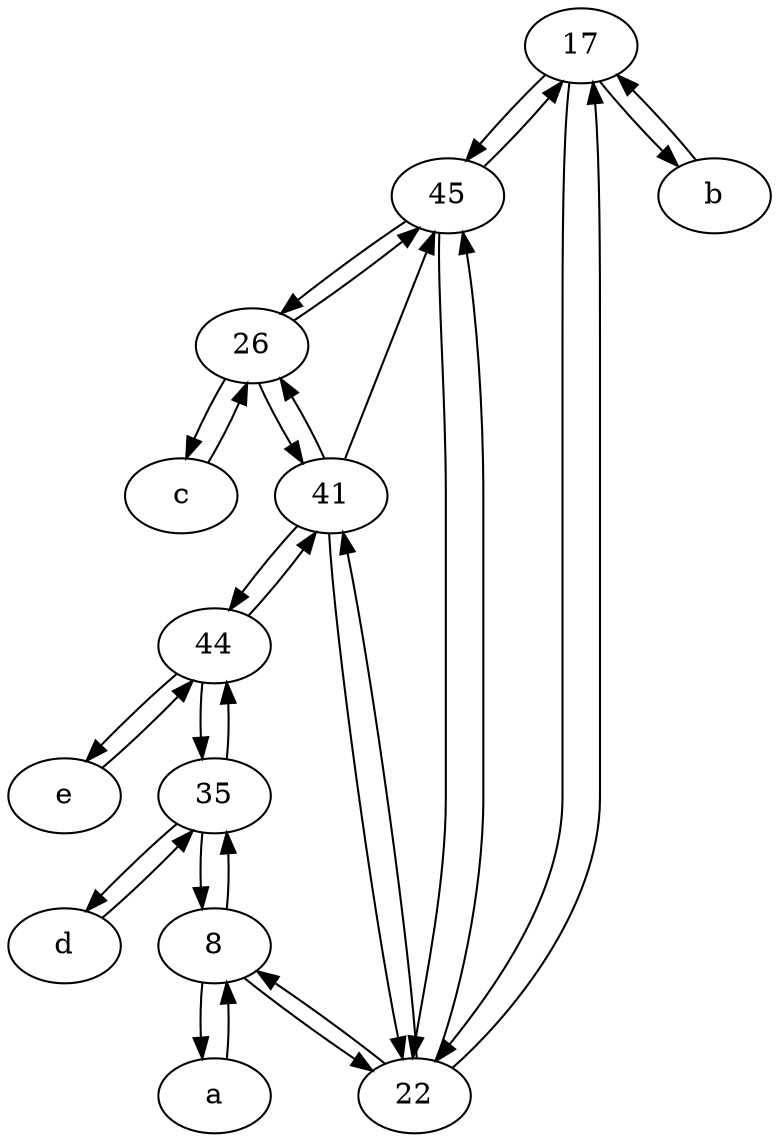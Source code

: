 digraph  {
	17;
	35;
	45;
	c [pos="20,10!"];
	22;
	a [pos="40,10!"];
	26;
	41;
	b [pos="50,20!"];
	44;
	e [pos="30,50!"];
	8;
	d [pos="20,30!"];
	8 -> a;
	41 -> 26;
	45 -> 22;
	c -> 26;
	26 -> c;
	41 -> 45;
	22 -> 8;
	44 -> e;
	8 -> 22;
	35 -> d;
	d -> 35;
	e -> 44;
	22 -> 45;
	35 -> 44;
	26 -> 45;
	45 -> 26;
	17 -> 22;
	44 -> 35;
	35 -> 8;
	22 -> 41;
	a -> 8;
	45 -> 17;
	41 -> 22;
	44 -> 41;
	17 -> b;
	22 -> 17;
	8 -> 35;
	41 -> 44;
	b -> 17;
	26 -> 41;
	17 -> 45;

	}